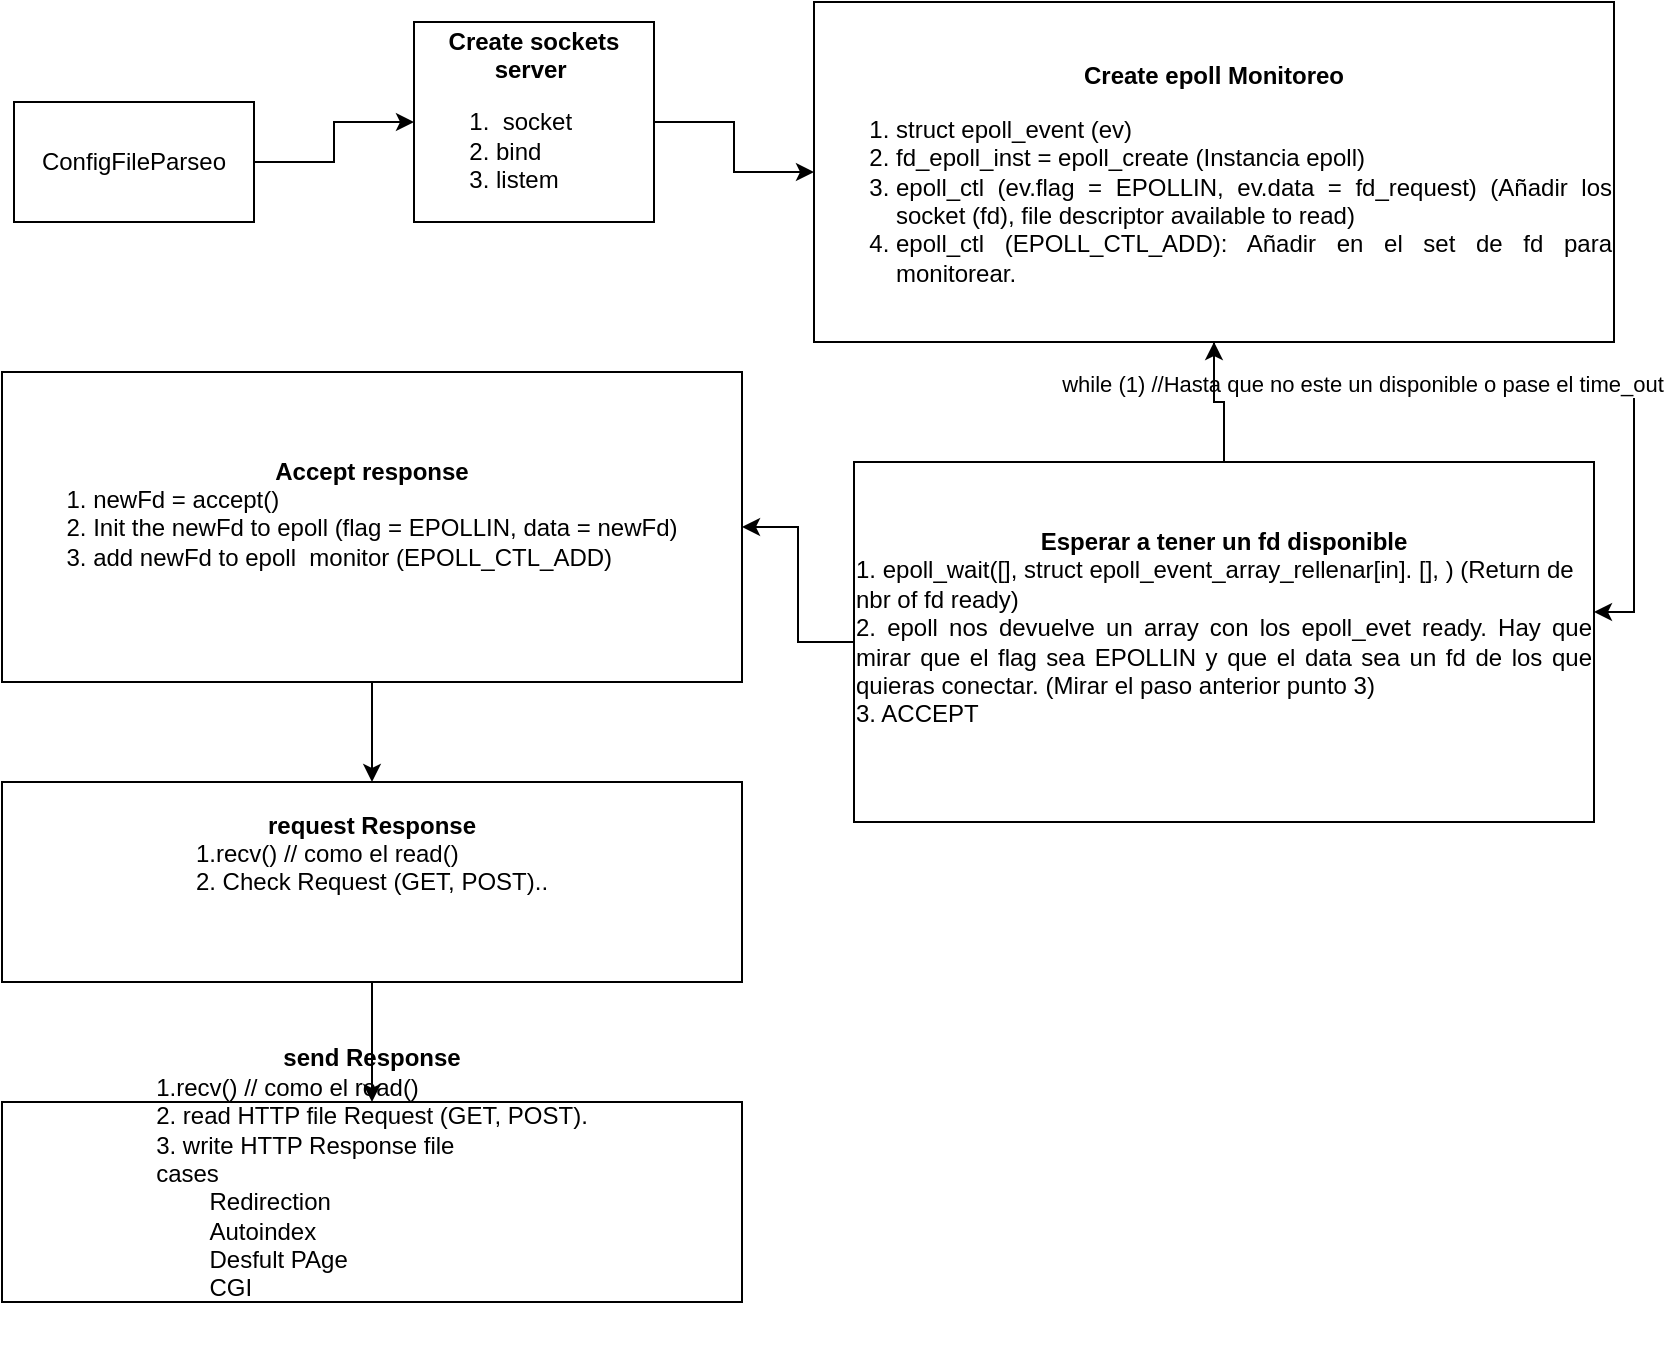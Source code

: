 <mxfile version="20.6.2" type="github"><diagram id="f9shxXgTHhqcyZLgOlzq" name="Página-1"><mxGraphModel dx="1021" dy="598" grid="1" gridSize="10" guides="1" tooltips="1" connect="1" arrows="1" fold="1" page="1" pageScale="1" pageWidth="827" pageHeight="1169" math="0" shadow="0"><root><mxCell id="0"/><mxCell id="1" parent="0"/><mxCell id="CaGOz8ZKUTRl2omkqsOX-3" value="" style="edgeStyle=orthogonalEdgeStyle;rounded=0;orthogonalLoop=1;jettySize=auto;html=1;" parent="1" source="CaGOz8ZKUTRl2omkqsOX-1" target="CaGOz8ZKUTRl2omkqsOX-2" edge="1"><mxGeometry relative="1" as="geometry"/></mxCell><mxCell id="CaGOz8ZKUTRl2omkqsOX-1" value="ConfigFileParseo" style="rounded=0;whiteSpace=wrap;html=1;" parent="1" vertex="1"><mxGeometry x="50" y="110" width="120" height="60" as="geometry"/></mxCell><mxCell id="CaGOz8ZKUTRl2omkqsOX-5" value="" style="edgeStyle=orthogonalEdgeStyle;rounded=0;orthogonalLoop=1;jettySize=auto;html=1;" parent="1" source="CaGOz8ZKUTRl2omkqsOX-2" target="CaGOz8ZKUTRl2omkqsOX-4" edge="1"><mxGeometry relative="1" as="geometry"/></mxCell><mxCell id="CaGOz8ZKUTRl2omkqsOX-2" value="&lt;b&gt;Create sockets server&amp;nbsp;&lt;/b&gt;&lt;br&gt;&lt;div style=&quot;text-align: left;&quot;&gt;&lt;ol&gt;&lt;li&gt;&lt;span style=&quot;background-color: initial;&quot;&gt;&amp;nbsp;&lt;/span&gt;socket&lt;/li&gt;&lt;li&gt;bind&lt;/li&gt;&lt;li&gt;listem&lt;/li&gt;&lt;/ol&gt;&lt;/div&gt;" style="whiteSpace=wrap;html=1;rounded=0;" parent="1" vertex="1"><mxGeometry x="250" y="70" width="120" height="100" as="geometry"/></mxCell><mxCell id="nqPKm8KYbI0FQZc_AUPV-2" style="edgeStyle=orthogonalEdgeStyle;rounded=0;orthogonalLoop=1;jettySize=auto;html=1;exitX=0.5;exitY=1;exitDx=0;exitDy=0;" edge="1" parent="1" source="CaGOz8ZKUTRl2omkqsOX-4" target="nqPKm8KYbI0FQZc_AUPV-1"><mxGeometry relative="1" as="geometry"><Array as="points"><mxPoint x="650" y="255"/><mxPoint x="860" y="255"/><mxPoint x="860" y="365"/></Array></mxGeometry></mxCell><mxCell id="nqPKm8KYbI0FQZc_AUPV-6" value="while (1) //Hasta que no este un disponible o pase el time_out" style="edgeLabel;html=1;align=center;verticalAlign=middle;resizable=0;points=[];" vertex="1" connectable="0" parent="nqPKm8KYbI0FQZc_AUPV-2"><mxGeometry x="-0.458" y="4" relative="1" as="geometry"><mxPoint as="offset"/></mxGeometry></mxCell><mxCell id="CaGOz8ZKUTRl2omkqsOX-4" value="&lt;br&gt;&lt;b&gt;Create epoll Monitoreo&lt;/b&gt;&lt;br style=&quot;color: rgb(0, 0, 0); font-family: Helvetica; font-size: 12px; font-style: normal; font-variant-ligatures: normal; font-variant-caps: normal; font-weight: 400; letter-spacing: normal; orphans: 2; text-align: center; text-indent: 0px; text-transform: none; widows: 2; word-spacing: 0px; -webkit-text-stroke-width: 0px; background-color: rgb(248, 249, 250); text-decoration-thickness: initial; text-decoration-style: initial; text-decoration-color: initial;&quot;&gt;&lt;div style=&quot;text-align: justify;&quot;&gt;&lt;ol&gt;&lt;li&gt;&lt;span style=&quot;background-color: initial;&quot;&gt;struct epoll_event (ev)&lt;/span&gt;&lt;/li&gt;&lt;li&gt;&lt;span style=&quot;background-color: initial;&quot;&gt;fd_epoll_inst = epoll_create (Instancia epoll)&lt;/span&gt;&lt;/li&gt;&lt;li&gt;&lt;span style=&quot;background-color: initial;&quot;&gt;epoll_ctl (ev.flag = EPOLLIN, ev.data = fd_request) (Añadir los socket (fd), file descriptor available to read)&lt;/span&gt;&lt;/li&gt;&lt;li&gt;&lt;span style=&quot;background-color: initial;&quot;&gt;epoll_ctl (EPOLL_CTL_ADD): Añadir en el set de fd para monitorear&lt;/span&gt;&lt;span style=&quot;background-color: initial;&quot;&gt;.&amp;nbsp;&lt;/span&gt;&lt;/li&gt;&lt;/ol&gt;&lt;/div&gt;" style="whiteSpace=wrap;html=1;rounded=0;" parent="1" vertex="1"><mxGeometry x="450" y="60" width="400" height="170" as="geometry"/></mxCell><mxCell id="nqPKm8KYbI0FQZc_AUPV-4" style="edgeStyle=orthogonalEdgeStyle;rounded=0;orthogonalLoop=1;jettySize=auto;html=1;" edge="1" parent="1" source="nqPKm8KYbI0FQZc_AUPV-1" target="nqPKm8KYbI0FQZc_AUPV-3"><mxGeometry relative="1" as="geometry"/></mxCell><mxCell id="nqPKm8KYbI0FQZc_AUPV-5" style="edgeStyle=orthogonalEdgeStyle;rounded=0;orthogonalLoop=1;jettySize=auto;html=1;entryX=0.5;entryY=1;entryDx=0;entryDy=0;" edge="1" parent="1" source="nqPKm8KYbI0FQZc_AUPV-1" target="CaGOz8ZKUTRl2omkqsOX-4"><mxGeometry relative="1" as="geometry"/></mxCell><mxCell id="nqPKm8KYbI0FQZc_AUPV-1" value="&lt;div style=&quot;&quot;&gt;&lt;b style=&quot;background-color: initial;&quot;&gt;Esperar a tener un fd disponible&lt;/b&gt;&lt;/div&gt;&lt;div style=&quot;text-align: left;&quot;&gt;&lt;span style=&quot;background-color: initial;&quot;&gt;1. epoll_wait([], struct epoll_event_array_rellenar[in]. [], ) (Return de nbr of fd ready)&lt;/span&gt;&lt;/div&gt;&lt;div style=&quot;text-align: justify;&quot;&gt;&lt;span style=&quot;background-color: initial;&quot;&gt;2. epoll nos devuelve un array con los epoll_evet ready. Hay que mirar que el flag sea EPOLLIN y que el data sea un fd de los que quieras conectar. (Mirar el paso anterior punto 3)&lt;/span&gt;&lt;/div&gt;&lt;div style=&quot;text-align: justify;&quot;&gt;&lt;span style=&quot;background-color: initial;&quot;&gt;3. ACCEPT&lt;/span&gt;&lt;/div&gt;&lt;div style=&quot;text-align: justify;&quot;&gt;&lt;br&gt;&lt;/div&gt;" style="whiteSpace=wrap;html=1;rounded=0;" vertex="1" parent="1"><mxGeometry x="470" y="290" width="370" height="180" as="geometry"/></mxCell><mxCell id="nqPKm8KYbI0FQZc_AUPV-8" style="edgeStyle=orthogonalEdgeStyle;rounded=0;orthogonalLoop=1;jettySize=auto;html=1;" edge="1" parent="1" source="nqPKm8KYbI0FQZc_AUPV-3" target="nqPKm8KYbI0FQZc_AUPV-7"><mxGeometry relative="1" as="geometry"/></mxCell><mxCell id="nqPKm8KYbI0FQZc_AUPV-3" value="&lt;div style=&quot;&quot;&gt;&lt;b&gt;Accept response&lt;/b&gt;&lt;/div&gt;&lt;div style=&quot;&quot;&gt;&lt;div style=&quot;text-align: left;&quot;&gt;&lt;span style=&quot;background-color: initial;&quot;&gt;1. newFd = accept()&lt;/span&gt;&lt;/div&gt;&lt;div style=&quot;text-align: left;&quot;&gt;&lt;span style=&quot;background-color: initial;&quot;&gt;2. Init the newFd to epoll (flag = EPOLLIN, data = newFd)&lt;/span&gt;&lt;/div&gt;&lt;div style=&quot;text-align: left;&quot;&gt;&lt;span style=&quot;background-color: initial;&quot;&gt;3. add newFd to epoll&amp;nbsp; monitor (EPOLL_CTL_ADD)&lt;/span&gt;&lt;/div&gt;&lt;div style=&quot;text-align: justify;&quot;&gt;&lt;span style=&quot;background-color: initial;&quot;&gt;&lt;br&gt;&lt;/span&gt;&lt;/div&gt;&lt;/div&gt;" style="whiteSpace=wrap;html=1;rounded=0;" vertex="1" parent="1"><mxGeometry x="44" y="245" width="370" height="155" as="geometry"/></mxCell><mxCell id="nqPKm8KYbI0FQZc_AUPV-10" style="edgeStyle=orthogonalEdgeStyle;rounded=0;orthogonalLoop=1;jettySize=auto;html=1;" edge="1" parent="1" source="nqPKm8KYbI0FQZc_AUPV-7" target="nqPKm8KYbI0FQZc_AUPV-9"><mxGeometry relative="1" as="geometry"/></mxCell><mxCell id="nqPKm8KYbI0FQZc_AUPV-7" value="&lt;div style=&quot;&quot;&gt;&lt;b&gt;request Response&lt;/b&gt;&lt;/div&gt;&lt;div style=&quot;&quot;&gt;&lt;div style=&quot;text-align: left;&quot;&gt;&lt;span style=&quot;background-color: initial;&quot;&gt;1.recv() // como el read()&lt;/span&gt;&lt;/div&gt;&lt;div style=&quot;text-align: left;&quot;&gt;&lt;span style=&quot;background-color: initial;&quot;&gt;2. Check Request (GET, POST)..&lt;/span&gt;&lt;/div&gt;&lt;div style=&quot;text-align: left;&quot;&gt;&lt;br&gt;&lt;/div&gt;&lt;div style=&quot;text-align: justify;&quot;&gt;&lt;span style=&quot;background-color: initial;&quot;&gt;&lt;br&gt;&lt;/span&gt;&lt;/div&gt;&lt;/div&gt;" style="whiteSpace=wrap;html=1;rounded=0;" vertex="1" parent="1"><mxGeometry x="44" y="450" width="370" height="100" as="geometry"/></mxCell><mxCell id="nqPKm8KYbI0FQZc_AUPV-9" value="&lt;div style=&quot;&quot;&gt;&lt;b&gt;send Response&lt;/b&gt;&lt;/div&gt;&lt;div style=&quot;&quot;&gt;&lt;div style=&quot;text-align: left;&quot;&gt;&lt;span style=&quot;background-color: initial;&quot;&gt;1.recv() // como el read()&lt;/span&gt;&lt;/div&gt;&lt;div style=&quot;text-align: left;&quot;&gt;&lt;span style=&quot;background-color: initial;&quot;&gt;2. read HTTP file Request (GET, POST).&lt;/span&gt;&lt;/div&gt;&lt;div style=&quot;text-align: left;&quot;&gt;&lt;span style=&quot;background-color: initial;&quot;&gt;3. write HTTP Response file&lt;/span&gt;&lt;/div&gt;&lt;div style=&quot;text-align: left;&quot;&gt;&lt;span style=&quot;background-color: initial;&quot;&gt;cases&amp;nbsp;&lt;/span&gt;&lt;/div&gt;&lt;div style=&quot;text-align: left;&quot;&gt;&lt;span style=&quot;background-color: initial;&quot;&gt;&lt;span style=&quot;white-space: pre;&quot;&gt;&#9;&lt;/span&gt;Redirection&lt;br&gt;&lt;/span&gt;&lt;/div&gt;&lt;div style=&quot;text-align: left;&quot;&gt;&lt;span style=&quot;background-color: initial;&quot;&gt;&lt;span style=&quot;white-space: pre;&quot;&gt;&#9;&lt;/span&gt;Autoindex&lt;br&gt;&lt;/span&gt;&lt;/div&gt;&lt;div style=&quot;text-align: left;&quot;&gt;&lt;span style=&quot;background-color: initial;&quot;&gt;&lt;span style=&quot;white-space: pre;&quot;&gt;&#9;&lt;/span&gt;Desfult PAge&lt;br&gt;&lt;/span&gt;&lt;/div&gt;&lt;div style=&quot;text-align: left;&quot;&gt;&lt;span style=&quot;background-color: initial;&quot;&gt;&lt;span style=&quot;white-space: pre;&quot;&gt;&#9;&lt;/span&gt;CGI&lt;br&gt;&lt;/span&gt;&lt;/div&gt;&lt;div style=&quot;text-align: left;&quot;&gt;&lt;br&gt;&lt;/div&gt;&lt;div style=&quot;text-align: justify;&quot;&gt;&lt;span style=&quot;background-color: initial;&quot;&gt;&lt;br&gt;&lt;/span&gt;&lt;/div&gt;&lt;/div&gt;" style="whiteSpace=wrap;html=1;rounded=0;" vertex="1" parent="1"><mxGeometry x="44" y="610" width="370" height="100" as="geometry"/></mxCell></root></mxGraphModel></diagram></mxfile>